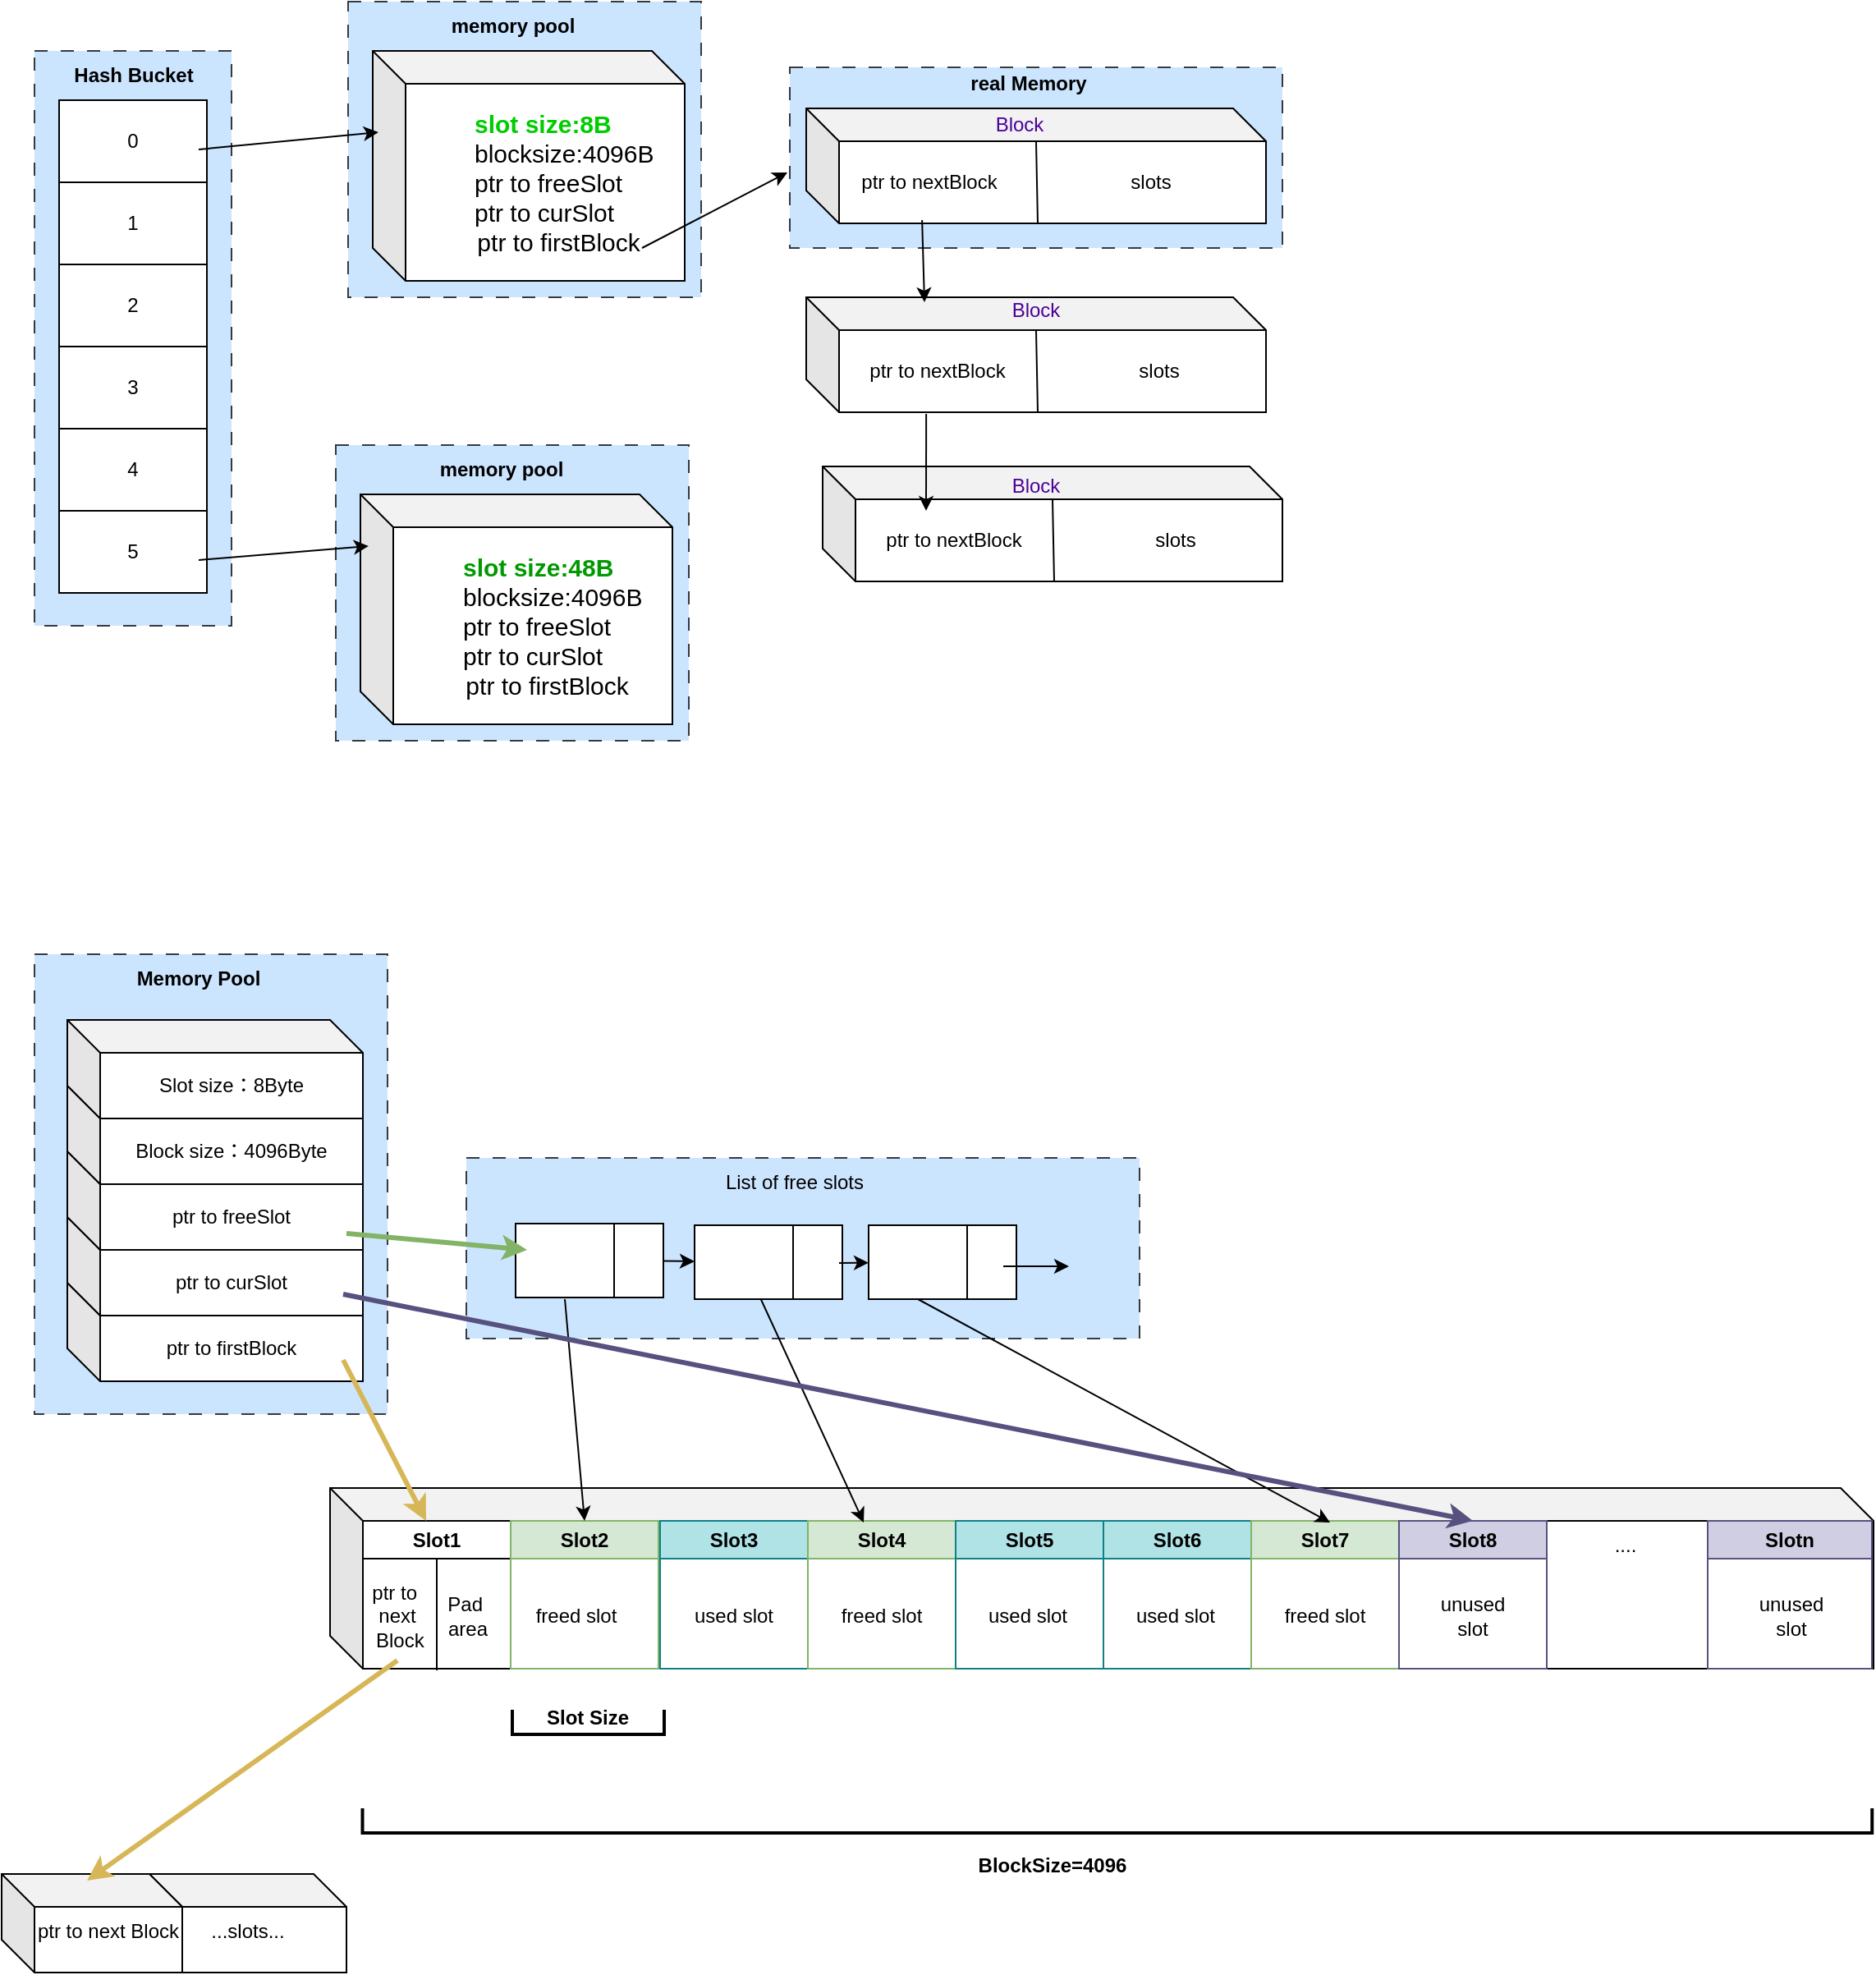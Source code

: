 <mxfile version="26.2.14">
  <diagram name="Page-1" id="68UhMEflulMoAvJQQZpr">
    <mxGraphModel dx="1023" dy="1110" grid="1" gridSize="10" guides="1" tooltips="1" connect="1" arrows="1" fold="1" page="1" pageScale="1" pageWidth="850" pageHeight="1100" math="0" shadow="0">
      <root>
        <mxCell id="0" />
        <mxCell id="1" parent="0" />
        <mxCell id="1545ABVTpnN0l0uN4MO6-4" value="" style="rounded=0;whiteSpace=wrap;html=1;dashed=1;dashPattern=8 8;fillColor=#cce5ff;strokeColor=#36393d;" parent="1" vertex="1">
          <mxGeometry x="60" y="80" width="120" height="350" as="geometry" />
        </mxCell>
        <mxCell id="1545ABVTpnN0l0uN4MO6-5" value="0" style="rounded=0;whiteSpace=wrap;html=1;" parent="1" vertex="1">
          <mxGeometry x="75" y="110" width="90" height="50" as="geometry" />
        </mxCell>
        <mxCell id="1545ABVTpnN0l0uN4MO6-8" value="1" style="rounded=0;whiteSpace=wrap;html=1;" parent="1" vertex="1">
          <mxGeometry x="75" y="160" width="90" height="50" as="geometry" />
        </mxCell>
        <mxCell id="1545ABVTpnN0l0uN4MO6-9" value="2" style="rounded=0;whiteSpace=wrap;html=1;" parent="1" vertex="1">
          <mxGeometry x="75" y="210" width="90" height="50" as="geometry" />
        </mxCell>
        <mxCell id="1545ABVTpnN0l0uN4MO6-10" value="3" style="rounded=0;whiteSpace=wrap;html=1;" parent="1" vertex="1">
          <mxGeometry x="75" y="260" width="90" height="50" as="geometry" />
        </mxCell>
        <mxCell id="1545ABVTpnN0l0uN4MO6-11" value="4" style="rounded=0;whiteSpace=wrap;html=1;" parent="1" vertex="1">
          <mxGeometry x="75" y="310" width="90" height="50" as="geometry" />
        </mxCell>
        <mxCell id="1545ABVTpnN0l0uN4MO6-12" value="&lt;b&gt;Hash Bucket&lt;/b&gt;" style="text;html=1;align=center;verticalAlign=middle;resizable=0;points=[];autosize=1;strokeColor=none;fillColor=none;" parent="1" vertex="1">
          <mxGeometry x="70" y="80" width="100" height="30" as="geometry" />
        </mxCell>
        <mxCell id="1545ABVTpnN0l0uN4MO6-13" value="5" style="rounded=0;whiteSpace=wrap;html=1;" parent="1" vertex="1">
          <mxGeometry x="75" y="360" width="90" height="50" as="geometry" />
        </mxCell>
        <mxCell id="1545ABVTpnN0l0uN4MO6-18" value="" style="rounded=0;whiteSpace=wrap;html=1;dashed=1;dashPattern=8 8;strokeColor=#36393d;align=center;verticalAlign=middle;fontFamily=Helvetica;fontSize=12;fillColor=#cce5ff;" parent="1" vertex="1">
          <mxGeometry x="251" y="50" width="215" height="180" as="geometry" />
        </mxCell>
        <mxCell id="1545ABVTpnN0l0uN4MO6-19" value="&lt;blockquote style=&quot;margin: 0 0 0 40px; border: none; padding: 0px;&quot;&gt;&lt;font style=&quot;font-size: 15px;&quot;&gt;&lt;b&gt;&lt;font style=&quot;color: rgb(0, 204, 0);&quot;&gt;&lt;span style=&quot;background-color: transparent;&quot;&gt;slot&lt;/span&gt; size:8B&lt;/font&gt;&lt;/b&gt;&lt;br&gt;blocksize:4096B&lt;br&gt;ptr to freeSlot&lt;br&gt;ptr to c&lt;span style=&quot;background-color: transparent; color: light-dark(rgb(0, 0, 0), rgb(255, 255, 255));&quot;&gt;urSlot&lt;/span&gt;&lt;/font&gt;&lt;/blockquote&gt;&lt;div&gt;&lt;font style=&quot;font-size: 15px;&quot;&gt;&lt;span style=&quot;white-space: pre;&quot;&gt;&#x9;&lt;/span&gt;&amp;nbsp; ptr to firstBlock&lt;/font&gt;&lt;/div&gt;" style="shape=cube;whiteSpace=wrap;html=1;boundedLbl=1;backgroundOutline=1;darkOpacity=0.05;darkOpacity2=0.1;rounded=0;strokeColor=default;align=left;verticalAlign=middle;fontFamily=Helvetica;fontSize=12;fontColor=default;fillColor=default;" parent="1" vertex="1">
          <mxGeometry x="266" y="80" width="190" height="140" as="geometry" />
        </mxCell>
        <mxCell id="1545ABVTpnN0l0uN4MO6-20" value="&lt;b&gt;memory pool&lt;/b&gt;" style="text;html=1;align=center;verticalAlign=middle;resizable=0;points=[];autosize=1;strokeColor=none;fillColor=none;fontFamily=Helvetica;fontSize=12;fontColor=default;" parent="1" vertex="1">
          <mxGeometry x="301" y="50" width="100" height="30" as="geometry" />
        </mxCell>
        <mxCell id="1545ABVTpnN0l0uN4MO6-21" value="" style="rounded=0;whiteSpace=wrap;html=1;dashed=1;dashPattern=8 8;strokeColor=#36393d;align=center;verticalAlign=middle;fontFamily=Helvetica;fontSize=12;fillColor=#cce5ff;" parent="1" vertex="1">
          <mxGeometry x="520" y="90" width="300" height="110" as="geometry" />
        </mxCell>
        <mxCell id="1545ABVTpnN0l0uN4MO6-22" value="&lt;b&gt;real Memory&lt;/b&gt;" style="text;html=1;align=center;verticalAlign=middle;resizable=0;points=[];autosize=1;strokeColor=none;fillColor=none;fontFamily=Helvetica;fontSize=12;fontColor=default;" parent="1" vertex="1">
          <mxGeometry x="620" y="85" width="90" height="30" as="geometry" />
        </mxCell>
        <mxCell id="1545ABVTpnN0l0uN4MO6-33" value="" style="shape=cube;whiteSpace=wrap;html=1;boundedLbl=1;backgroundOutline=1;darkOpacity=0.05;darkOpacity2=0.1;rounded=0;strokeColor=default;align=center;verticalAlign=middle;fontFamily=Helvetica;fontSize=12;fontColor=default;fillColor=default;" parent="1" vertex="1">
          <mxGeometry x="530" y="115" width="280" height="70" as="geometry" />
        </mxCell>
        <mxCell id="1545ABVTpnN0l0uN4MO6-36" value="" style="endArrow=none;html=1;rounded=0;fontFamily=Helvetica;fontSize=12;fontColor=default;" parent="1" edge="1">
          <mxGeometry width="50" height="50" relative="1" as="geometry">
            <mxPoint x="671" y="185" as="sourcePoint" />
            <mxPoint x="670" y="135" as="targetPoint" />
          </mxGeometry>
        </mxCell>
        <mxCell id="1545ABVTpnN0l0uN4MO6-37" value="ptr to nextBlock" style="text;html=1;align=center;verticalAlign=middle;whiteSpace=wrap;rounded=0;fontFamily=Helvetica;fontSize=12;fontColor=default;" parent="1" vertex="1">
          <mxGeometry x="560" y="145" width="90" height="30" as="geometry" />
        </mxCell>
        <mxCell id="1545ABVTpnN0l0uN4MO6-38" value="slots" style="text;html=1;align=center;verticalAlign=middle;whiteSpace=wrap;rounded=0;fontFamily=Helvetica;fontSize=12;fontColor=default;" parent="1" vertex="1">
          <mxGeometry x="710" y="145" width="60" height="30" as="geometry" />
        </mxCell>
        <mxCell id="1545ABVTpnN0l0uN4MO6-39" value="" style="shape=cube;whiteSpace=wrap;html=1;boundedLbl=1;backgroundOutline=1;darkOpacity=0.05;darkOpacity2=0.1;rounded=0;strokeColor=default;align=center;verticalAlign=middle;fontFamily=Helvetica;fontSize=12;fontColor=default;fillColor=default;" parent="1" vertex="1">
          <mxGeometry x="530" y="230" width="280" height="70" as="geometry" />
        </mxCell>
        <mxCell id="1545ABVTpnN0l0uN4MO6-40" value="" style="endArrow=none;html=1;rounded=0;fontFamily=Helvetica;fontSize=12;fontColor=default;" parent="1" edge="1">
          <mxGeometry width="50" height="50" relative="1" as="geometry">
            <mxPoint x="671" y="300" as="sourcePoint" />
            <mxPoint x="670" y="250" as="targetPoint" />
          </mxGeometry>
        </mxCell>
        <mxCell id="1545ABVTpnN0l0uN4MO6-41" value="ptr to nextBlock" style="text;html=1;align=center;verticalAlign=middle;whiteSpace=wrap;rounded=0;fontFamily=Helvetica;fontSize=12;fontColor=default;" parent="1" vertex="1">
          <mxGeometry x="565" y="260" width="90" height="30" as="geometry" />
        </mxCell>
        <mxCell id="1545ABVTpnN0l0uN4MO6-42" value="slots" style="text;html=1;align=center;verticalAlign=middle;whiteSpace=wrap;rounded=0;fontFamily=Helvetica;fontSize=12;fontColor=default;" parent="1" vertex="1">
          <mxGeometry x="715" y="260" width="60" height="30" as="geometry" />
        </mxCell>
        <mxCell id="1545ABVTpnN0l0uN4MO6-43" value="" style="shape=cube;whiteSpace=wrap;html=1;boundedLbl=1;backgroundOutline=1;darkOpacity=0.05;darkOpacity2=0.1;rounded=0;strokeColor=default;align=center;verticalAlign=middle;fontFamily=Helvetica;fontSize=12;fontColor=default;fillColor=default;" parent="1" vertex="1">
          <mxGeometry x="540" y="333" width="280" height="70" as="geometry" />
        </mxCell>
        <mxCell id="1545ABVTpnN0l0uN4MO6-44" value="" style="endArrow=none;html=1;rounded=0;fontFamily=Helvetica;fontSize=12;fontColor=default;" parent="1" edge="1">
          <mxGeometry width="50" height="50" relative="1" as="geometry">
            <mxPoint x="681" y="403" as="sourcePoint" />
            <mxPoint x="680" y="353" as="targetPoint" />
          </mxGeometry>
        </mxCell>
        <mxCell id="1545ABVTpnN0l0uN4MO6-45" value="ptr to nextBlock" style="text;html=1;align=center;verticalAlign=middle;whiteSpace=wrap;rounded=0;fontFamily=Helvetica;fontSize=12;fontColor=default;" parent="1" vertex="1">
          <mxGeometry x="575" y="363" width="90" height="30" as="geometry" />
        </mxCell>
        <mxCell id="1545ABVTpnN0l0uN4MO6-46" value="slots" style="text;html=1;align=center;verticalAlign=middle;whiteSpace=wrap;rounded=0;fontFamily=Helvetica;fontSize=12;fontColor=default;" parent="1" vertex="1">
          <mxGeometry x="725" y="363" width="60" height="30" as="geometry" />
        </mxCell>
        <mxCell id="1545ABVTpnN0l0uN4MO6-48" value="" style="endArrow=classic;html=1;rounded=0;fontFamily=Helvetica;fontSize=12;fontColor=default;exitX=0.252;exitY=0.971;exitDx=0;exitDy=0;exitPerimeter=0;" parent="1" source="1545ABVTpnN0l0uN4MO6-33" edge="1">
          <mxGeometry width="50" height="50" relative="1" as="geometry">
            <mxPoint x="580" y="240" as="sourcePoint" />
            <mxPoint x="602" y="233" as="targetPoint" />
            <Array as="points" />
          </mxGeometry>
        </mxCell>
        <mxCell id="1545ABVTpnN0l0uN4MO6-52" value="" style="endArrow=classic;html=1;rounded=0;fontFamily=Helvetica;fontSize=12;fontColor=default;exitX=0.261;exitY=1.014;exitDx=0;exitDy=0;exitPerimeter=0;entryX=0.225;entryY=0.386;entryDx=0;entryDy=0;entryPerimeter=0;" parent="1" source="1545ABVTpnN0l0uN4MO6-39" target="1545ABVTpnN0l0uN4MO6-43" edge="1">
          <mxGeometry width="50" height="50" relative="1" as="geometry">
            <mxPoint x="590" y="330" as="sourcePoint" />
            <mxPoint x="640" y="280" as="targetPoint" />
          </mxGeometry>
        </mxCell>
        <mxCell id="1545ABVTpnN0l0uN4MO6-53" value="" style="endArrow=classic;html=1;rounded=0;fontFamily=Helvetica;fontSize=12;fontColor=default;entryX=-0.005;entryY=0.582;entryDx=0;entryDy=0;entryPerimeter=0;" parent="1" target="1545ABVTpnN0l0uN4MO6-21" edge="1">
          <mxGeometry width="50" height="50" relative="1" as="geometry">
            <mxPoint x="430" y="200" as="sourcePoint" />
            <mxPoint x="480" y="150" as="targetPoint" />
          </mxGeometry>
        </mxCell>
        <mxCell id="1545ABVTpnN0l0uN4MO6-56" value="" style="endArrow=classic;html=1;rounded=0;fontFamily=Helvetica;fontSize=12;fontColor=default;entryX=0.018;entryY=0.354;entryDx=0;entryDy=0;entryPerimeter=0;" parent="1" target="1545ABVTpnN0l0uN4MO6-19" edge="1">
          <mxGeometry width="50" height="50" relative="1" as="geometry">
            <mxPoint x="160" y="140" as="sourcePoint" />
            <mxPoint x="210" y="90" as="targetPoint" />
          </mxGeometry>
        </mxCell>
        <mxCell id="1545ABVTpnN0l0uN4MO6-57" value="" style="rounded=0;whiteSpace=wrap;html=1;dashed=1;dashPattern=8 8;strokeColor=#36393d;align=center;verticalAlign=middle;fontFamily=Helvetica;fontSize=12;fillColor=#cce5ff;" parent="1" vertex="1">
          <mxGeometry x="243.5" y="320" width="215" height="180" as="geometry" />
        </mxCell>
        <mxCell id="1545ABVTpnN0l0uN4MO6-58" value="&lt;blockquote style=&quot;margin: 0 0 0 40px; border: none; padding: 0px;&quot;&gt;&lt;font style=&quot;font-size: 15px;&quot;&gt;&lt;b&gt;&lt;font style=&quot;color: rgb(0, 153, 0);&quot;&gt;&lt;span style=&quot;background-color: transparent;&quot;&gt;slot&lt;/span&gt; size:48B&lt;/font&gt;&lt;/b&gt;&lt;br&gt;blocksize:4096B&lt;br&gt;ptr to freeSlot&lt;br&gt;ptr to c&lt;span style=&quot;background-color: transparent; color: light-dark(rgb(0, 0, 0), rgb(255, 255, 255));&quot;&gt;urSlot&lt;/span&gt;&lt;/font&gt;&lt;/blockquote&gt;&lt;div&gt;&lt;font style=&quot;font-size: 15px;&quot;&gt;&lt;span style=&quot;white-space: pre;&quot;&gt;&#x9;&lt;/span&gt;&amp;nbsp; ptr to firstBlock&lt;/font&gt;&lt;/div&gt;" style="shape=cube;whiteSpace=wrap;html=1;boundedLbl=1;backgroundOutline=1;darkOpacity=0.05;darkOpacity2=0.1;rounded=0;strokeColor=default;align=left;verticalAlign=middle;fontFamily=Helvetica;fontSize=12;fontColor=default;fillColor=default;" parent="1" vertex="1">
          <mxGeometry x="258.5" y="350" width="190" height="140" as="geometry" />
        </mxCell>
        <mxCell id="1545ABVTpnN0l0uN4MO6-59" value="&lt;b&gt;memory pool&lt;/b&gt;" style="text;html=1;align=center;verticalAlign=middle;resizable=0;points=[];autosize=1;strokeColor=none;fillColor=none;fontFamily=Helvetica;fontSize=12;fontColor=default;" parent="1" vertex="1">
          <mxGeometry x="293.5" y="320" width="100" height="30" as="geometry" />
        </mxCell>
        <mxCell id="1545ABVTpnN0l0uN4MO6-61" value="" style="endArrow=classic;html=1;rounded=0;fontFamily=Helvetica;fontSize=12;fontColor=default;entryX=0.026;entryY=0.225;entryDx=0;entryDy=0;entryPerimeter=0;" parent="1" target="1545ABVTpnN0l0uN4MO6-58" edge="1">
          <mxGeometry width="50" height="50" relative="1" as="geometry">
            <mxPoint x="160" y="390" as="sourcePoint" />
            <mxPoint x="210" y="340" as="targetPoint" />
          </mxGeometry>
        </mxCell>
        <mxCell id="1545ABVTpnN0l0uN4MO6-62" value="&lt;font style=&quot;color: rgb(76, 0, 153);&quot;&gt;Block&lt;/font&gt;" style="text;html=1;align=center;verticalAlign=middle;whiteSpace=wrap;rounded=0;fontFamily=Helvetica;fontSize=12;fontColor=default;" parent="1" vertex="1">
          <mxGeometry x="630" y="110" width="60" height="30" as="geometry" />
        </mxCell>
        <mxCell id="1545ABVTpnN0l0uN4MO6-63" value="&lt;font style=&quot;color: rgb(76, 0, 153);&quot;&gt;Block&lt;/font&gt;" style="text;html=1;align=center;verticalAlign=middle;whiteSpace=wrap;rounded=0;fontFamily=Helvetica;fontSize=12;fontColor=default;" parent="1" vertex="1">
          <mxGeometry x="640" y="223" width="60" height="30" as="geometry" />
        </mxCell>
        <mxCell id="1545ABVTpnN0l0uN4MO6-64" value="&lt;font style=&quot;color: rgb(76, 0, 153);&quot;&gt;Block&lt;/font&gt;" style="text;html=1;align=center;verticalAlign=middle;whiteSpace=wrap;rounded=0;fontFamily=Helvetica;fontSize=12;fontColor=default;" parent="1" vertex="1">
          <mxGeometry x="640" y="330" width="60" height="30" as="geometry" />
        </mxCell>
        <mxCell id="rmR2JwyXD1AsNj4J_408-1" value="" style="rounded=0;whiteSpace=wrap;html=1;dashed=1;dashPattern=8 8;strokeColor=#36393d;align=center;verticalAlign=middle;fontFamily=Helvetica;fontSize=12;fillColor=#cce5ff;" parent="1" vertex="1">
          <mxGeometry x="60" y="630" width="215" height="280" as="geometry" />
        </mxCell>
        <mxCell id="rmR2JwyXD1AsNj4J_408-2" value="ptr to firstBlock" style="shape=cube;whiteSpace=wrap;html=1;boundedLbl=1;backgroundOutline=1;darkOpacity=0.05;darkOpacity2=0.1;" parent="1" vertex="1">
          <mxGeometry x="80" y="830" width="180" height="60" as="geometry" />
        </mxCell>
        <mxCell id="rmR2JwyXD1AsNj4J_408-3" value="ptr to curSlot" style="shape=cube;whiteSpace=wrap;html=1;boundedLbl=1;backgroundOutline=1;darkOpacity=0.05;darkOpacity2=0.1;" parent="1" vertex="1">
          <mxGeometry x="80" y="790" width="180" height="60" as="geometry" />
        </mxCell>
        <mxCell id="rmR2JwyXD1AsNj4J_408-4" value="ptr to freeSlot" style="shape=cube;whiteSpace=wrap;html=1;boundedLbl=1;backgroundOutline=1;darkOpacity=0.05;darkOpacity2=0.1;" parent="1" vertex="1">
          <mxGeometry x="80" y="750" width="180" height="60" as="geometry" />
        </mxCell>
        <mxCell id="rmR2JwyXD1AsNj4J_408-5" value="Block size：4096Byte" style="shape=cube;whiteSpace=wrap;html=1;boundedLbl=1;backgroundOutline=1;darkOpacity=0.05;darkOpacity2=0.1;" parent="1" vertex="1">
          <mxGeometry x="80" y="710" width="180" height="60" as="geometry" />
        </mxCell>
        <mxCell id="rmR2JwyXD1AsNj4J_408-6" value="Slot size：8Byte" style="shape=cube;whiteSpace=wrap;html=1;boundedLbl=1;backgroundOutline=1;darkOpacity=0.05;darkOpacity2=0.1;" parent="1" vertex="1">
          <mxGeometry x="80" y="670" width="180" height="60" as="geometry" />
        </mxCell>
        <mxCell id="rmR2JwyXD1AsNj4J_408-7" value="Memory Pool" style="text;html=1;align=center;verticalAlign=middle;whiteSpace=wrap;rounded=0;fontStyle=1" parent="1" vertex="1">
          <mxGeometry x="120" y="630" width="80" height="30" as="geometry" />
        </mxCell>
        <mxCell id="rmR2JwyXD1AsNj4J_408-8" value="" style="rounded=0;whiteSpace=wrap;html=1;dashed=1;dashPattern=8 8;strokeColor=#36393d;align=center;verticalAlign=middle;fontFamily=Helvetica;fontSize=12;fillColor=#cce5ff;" parent="1" vertex="1">
          <mxGeometry x="323" y="754" width="410" height="110" as="geometry" />
        </mxCell>
        <mxCell id="rmR2JwyXD1AsNj4J_408-9" value="" style="rounded=0;whiteSpace=wrap;html=1;" parent="1" vertex="1">
          <mxGeometry x="353" y="794" width="60" height="45" as="geometry" />
        </mxCell>
        <mxCell id="rmR2JwyXD1AsNj4J_408-10" value="List of free slots" style="text;html=1;align=center;verticalAlign=middle;whiteSpace=wrap;rounded=0;" parent="1" vertex="1">
          <mxGeometry x="473" y="754" width="100" height="30" as="geometry" />
        </mxCell>
        <mxCell id="rmR2JwyXD1AsNj4J_408-11" value="" style="rounded=0;whiteSpace=wrap;html=1;" parent="1" vertex="1">
          <mxGeometry x="413" y="794" width="30" height="45" as="geometry" />
        </mxCell>
        <mxCell id="rmR2JwyXD1AsNj4J_408-38" value="" style="shape=cube;whiteSpace=wrap;html=1;boundedLbl=1;backgroundOutline=1;darkOpacity=0.05;darkOpacity2=0.1;" parent="1" vertex="1">
          <mxGeometry x="240" y="955" width="940" height="110" as="geometry" />
        </mxCell>
        <mxCell id="rmR2JwyXD1AsNj4J_408-40" value="Slot1" style="swimlane;whiteSpace=wrap;html=1;" parent="1" vertex="1">
          <mxGeometry x="260" y="975" width="90" height="90" as="geometry">
            <mxRectangle x="260" y="1120" width="70" height="30" as="alternateBounds" />
          </mxGeometry>
        </mxCell>
        <mxCell id="rmR2JwyXD1AsNj4J_408-45" value="Slot2" style="swimlane;whiteSpace=wrap;html=1;fillColor=#d5e8d4;strokeColor=#82b366;" parent="1" vertex="1">
          <mxGeometry x="350" y="975" width="90" height="90" as="geometry">
            <mxRectangle x="260" y="1120" width="70" height="30" as="alternateBounds" />
          </mxGeometry>
        </mxCell>
        <mxCell id="rmR2JwyXD1AsNj4J_408-62" value="freed slot" style="text;html=1;align=center;verticalAlign=middle;whiteSpace=wrap;rounded=0;" parent="rmR2JwyXD1AsNj4J_408-45" vertex="1">
          <mxGeometry x="10" y="43" width="60" height="30" as="geometry" />
        </mxCell>
        <mxCell id="rmR2JwyXD1AsNj4J_408-46" value="Slot3" style="swimlane;whiteSpace=wrap;html=1;fillColor=#b0e3e6;strokeColor=#0e8088;" parent="1" vertex="1">
          <mxGeometry x="441" y="975" width="90" height="90" as="geometry">
            <mxRectangle x="260" y="1120" width="70" height="30" as="alternateBounds" />
          </mxGeometry>
        </mxCell>
        <mxCell id="rmR2JwyXD1AsNj4J_408-63" value="used slot" style="text;html=1;align=center;verticalAlign=middle;whiteSpace=wrap;rounded=0;" parent="rmR2JwyXD1AsNj4J_408-46" vertex="1">
          <mxGeometry x="15" y="43" width="60" height="30" as="geometry" />
        </mxCell>
        <mxCell id="rmR2JwyXD1AsNj4J_408-47" value="Slot4" style="swimlane;whiteSpace=wrap;html=1;startSize=23;fillColor=#d5e8d4;strokeColor=#82b366;" parent="1" vertex="1">
          <mxGeometry x="531" y="975" width="90" height="90" as="geometry">
            <mxRectangle x="260" y="1120" width="70" height="30" as="alternateBounds" />
          </mxGeometry>
        </mxCell>
        <mxCell id="rmR2JwyXD1AsNj4J_408-64" value="freed slot" style="text;html=1;align=center;verticalAlign=middle;whiteSpace=wrap;rounded=0;" parent="rmR2JwyXD1AsNj4J_408-47" vertex="1">
          <mxGeometry x="15" y="42.5" width="60" height="30" as="geometry" />
        </mxCell>
        <mxCell id="rmR2JwyXD1AsNj4J_408-48" value="Slot5" style="swimlane;whiteSpace=wrap;html=1;startSize=23;fillColor=#b0e3e6;strokeColor=#0e8088;" parent="1" vertex="1">
          <mxGeometry x="621" y="975" width="90" height="90" as="geometry">
            <mxRectangle x="260" y="1120" width="70" height="30" as="alternateBounds" />
          </mxGeometry>
        </mxCell>
        <mxCell id="rmR2JwyXD1AsNj4J_408-65" value="used slot" style="text;html=1;align=center;verticalAlign=middle;whiteSpace=wrap;rounded=0;" parent="rmR2JwyXD1AsNj4J_408-48" vertex="1">
          <mxGeometry x="14" y="42.5" width="60" height="30" as="geometry" />
        </mxCell>
        <mxCell id="rmR2JwyXD1AsNj4J_408-49" value="Slot6" style="swimlane;whiteSpace=wrap;html=1;startSize=23;fillColor=#b0e3e6;strokeColor=#0e8088;" parent="1" vertex="1">
          <mxGeometry x="711" y="975" width="90" height="90" as="geometry">
            <mxRectangle x="260" y="1120" width="70" height="30" as="alternateBounds" />
          </mxGeometry>
        </mxCell>
        <mxCell id="rmR2JwyXD1AsNj4J_408-66" value="used slot" style="text;html=1;align=center;verticalAlign=middle;whiteSpace=wrap;rounded=0;" parent="rmR2JwyXD1AsNj4J_408-49" vertex="1">
          <mxGeometry x="14" y="42.5" width="60" height="30" as="geometry" />
        </mxCell>
        <mxCell id="rmR2JwyXD1AsNj4J_408-50" value="Slot7" style="swimlane;whiteSpace=wrap;html=1;fillColor=#d5e8d4;strokeColor=#82b366;" parent="1" vertex="1">
          <mxGeometry x="801" y="975" width="90" height="90" as="geometry">
            <mxRectangle x="260" y="1120" width="70" height="30" as="alternateBounds" />
          </mxGeometry>
        </mxCell>
        <mxCell id="rmR2JwyXD1AsNj4J_408-67" value="freed slot" style="text;html=1;align=center;verticalAlign=middle;whiteSpace=wrap;rounded=0;" parent="rmR2JwyXD1AsNj4J_408-50" vertex="1">
          <mxGeometry x="15" y="43" width="60" height="30" as="geometry" />
        </mxCell>
        <mxCell id="rmR2JwyXD1AsNj4J_408-51" value="Slot8" style="swimlane;whiteSpace=wrap;html=1;fillColor=#d0cee2;strokeColor=#56517e;" parent="1" vertex="1">
          <mxGeometry x="891" y="975" width="90" height="90" as="geometry">
            <mxRectangle x="260" y="1120" width="70" height="30" as="alternateBounds" />
          </mxGeometry>
        </mxCell>
        <mxCell id="rmR2JwyXD1AsNj4J_408-52" value="Slotn" style="swimlane;whiteSpace=wrap;html=1;fillColor=#d0cee2;strokeColor=#56517e;" parent="1" vertex="1">
          <mxGeometry x="1079" y="975" width="100" height="90" as="geometry">
            <mxRectangle x="260" y="1120" width="70" height="30" as="alternateBounds" />
          </mxGeometry>
        </mxCell>
        <mxCell id="rmR2JwyXD1AsNj4J_408-69" value="unused slot" style="text;html=1;align=center;verticalAlign=middle;whiteSpace=wrap;rounded=0;" parent="rmR2JwyXD1AsNj4J_408-52" vertex="1">
          <mxGeometry x="21" y="42.5" width="60" height="30" as="geometry" />
        </mxCell>
        <mxCell id="rmR2JwyXD1AsNj4J_408-53" value="...." style="text;html=1;align=center;verticalAlign=middle;whiteSpace=wrap;rounded=0;" parent="1" vertex="1">
          <mxGeometry x="999" y="975" width="60" height="30" as="geometry" />
        </mxCell>
        <mxCell id="rmR2JwyXD1AsNj4J_408-54" value="" style="rounded=0;whiteSpace=wrap;html=1;" parent="1" vertex="1">
          <mxGeometry x="462" y="795" width="60" height="45" as="geometry" />
        </mxCell>
        <mxCell id="rmR2JwyXD1AsNj4J_408-55" value="" style="rounded=0;whiteSpace=wrap;html=1;" parent="1" vertex="1">
          <mxGeometry x="522" y="795" width="30" height="45" as="geometry" />
        </mxCell>
        <mxCell id="rmR2JwyXD1AsNj4J_408-56" value="" style="rounded=0;whiteSpace=wrap;html=1;" parent="1" vertex="1">
          <mxGeometry x="568" y="795" width="60" height="45" as="geometry" />
        </mxCell>
        <mxCell id="rmR2JwyXD1AsNj4J_408-57" value="" style="rounded=0;whiteSpace=wrap;html=1;" parent="1" vertex="1">
          <mxGeometry x="628" y="795" width="30" height="45" as="geometry" />
        </mxCell>
        <mxCell id="rmR2JwyXD1AsNj4J_408-59" value="" style="endArrow=none;html=1;rounded=0;" parent="1" edge="1">
          <mxGeometry width="50" height="50" relative="1" as="geometry">
            <mxPoint x="305" y="1066" as="sourcePoint" />
            <mxPoint x="305" y="998" as="targetPoint" />
          </mxGeometry>
        </mxCell>
        <mxCell id="rmR2JwyXD1AsNj4J_408-60" value="ptr to&amp;nbsp;&lt;div&gt;next&lt;/div&gt;&lt;div&gt;&amp;nbsp;Block&lt;/div&gt;" style="text;html=1;align=center;verticalAlign=middle;whiteSpace=wrap;rounded=0;" parent="1" vertex="1">
          <mxGeometry x="251" y="1005" width="60" height="55" as="geometry" />
        </mxCell>
        <mxCell id="rmR2JwyXD1AsNj4J_408-61" value="Pad&amp;nbsp;&lt;div&gt;area&lt;/div&gt;" style="text;html=1;align=center;verticalAlign=middle;whiteSpace=wrap;rounded=0;" parent="1" vertex="1">
          <mxGeometry x="293.5" y="1017.5" width="60" height="30" as="geometry" />
        </mxCell>
        <mxCell id="rmR2JwyXD1AsNj4J_408-68" value="unused slot" style="text;html=1;align=center;verticalAlign=middle;whiteSpace=wrap;rounded=0;" parent="1" vertex="1">
          <mxGeometry x="906" y="1017.5" width="60" height="30" as="geometry" />
        </mxCell>
        <mxCell id="rmR2JwyXD1AsNj4J_408-70" value="" style="strokeWidth=2;html=1;shape=mxgraph.flowchart.annotation_1;align=left;pointerEvents=1;rotation=-90;" parent="1" vertex="1">
          <mxGeometry x="389.75" y="1051.25" width="15" height="92.5" as="geometry" />
        </mxCell>
        <mxCell id="rmR2JwyXD1AsNj4J_408-71" value="&lt;b&gt;Slot Size&lt;/b&gt;" style="text;html=1;align=center;verticalAlign=middle;whiteSpace=wrap;rounded=0;" parent="1" vertex="1">
          <mxGeometry x="367.25" y="1080" width="60" height="30" as="geometry" />
        </mxCell>
        <mxCell id="rmR2JwyXD1AsNj4J_408-72" value="" style="strokeWidth=2;html=1;shape=mxgraph.flowchart.annotation_1;align=left;pointerEvents=1;rotation=-90;" parent="1" vertex="1">
          <mxGeometry x="711.94" y="697.82" width="15" height="919.37" as="geometry" />
        </mxCell>
        <mxCell id="rmR2JwyXD1AsNj4J_408-73" value="&lt;b&gt;BlockSize=4096&lt;/b&gt;" style="text;html=1;align=center;verticalAlign=middle;whiteSpace=wrap;rounded=0;" parent="1" vertex="1">
          <mxGeometry x="650" y="1170" width="60" height="30" as="geometry" />
        </mxCell>
        <mxCell id="rmR2JwyXD1AsNj4J_408-75" value="" style="endArrow=classic;html=1;rounded=0;entryX=0.117;entryY=0.356;entryDx=0;entryDy=0;entryPerimeter=0;fillColor=#d5e8d4;strokeColor=#82b366;strokeWidth=3;" parent="1" target="rmR2JwyXD1AsNj4J_408-9" edge="1">
          <mxGeometry width="50" height="50" relative="1" as="geometry">
            <mxPoint x="250" y="800" as="sourcePoint" />
            <mxPoint x="300" y="750" as="targetPoint" />
          </mxGeometry>
        </mxCell>
        <mxCell id="rmR2JwyXD1AsNj4J_408-76" value="" style="endArrow=classic;html=1;rounded=0;entryX=0.5;entryY=0;entryDx=0;entryDy=0;" parent="1" target="rmR2JwyXD1AsNj4J_408-45" edge="1">
          <mxGeometry width="50" height="50" relative="1" as="geometry">
            <mxPoint x="383" y="840" as="sourcePoint" />
            <mxPoint x="430" y="790" as="targetPoint" />
          </mxGeometry>
        </mxCell>
        <mxCell id="rmR2JwyXD1AsNj4J_408-78" value="" style="endArrow=classic;html=1;rounded=0;" parent="1" source="rmR2JwyXD1AsNj4J_408-11" target="rmR2JwyXD1AsNj4J_408-54" edge="1">
          <mxGeometry width="50" height="50" relative="1" as="geometry">
            <mxPoint x="430" y="820" as="sourcePoint" />
            <mxPoint x="480" y="770" as="targetPoint" />
          </mxGeometry>
        </mxCell>
        <mxCell id="rmR2JwyXD1AsNj4J_408-79" value="" style="endArrow=classic;html=1;rounded=0;entryX=0.5;entryY=0;entryDx=0;entryDy=0;" parent="1" source="rmR2JwyXD1AsNj4J_408-54" edge="1">
          <mxGeometry width="50" height="50" relative="1" as="geometry">
            <mxPoint x="550" y="821" as="sourcePoint" />
            <mxPoint x="565" y="976" as="targetPoint" />
          </mxGeometry>
        </mxCell>
        <mxCell id="rmR2JwyXD1AsNj4J_408-80" value="" style="endArrow=classic;html=1;rounded=0;entryX=0.5;entryY=0;entryDx=0;entryDy=0;exitX=0.5;exitY=1;exitDx=0;exitDy=0;" parent="1" source="rmR2JwyXD1AsNj4J_408-56" edge="1">
          <mxGeometry width="50" height="50" relative="1" as="geometry">
            <mxPoint x="786" y="840" as="sourcePoint" />
            <mxPoint x="849" y="976" as="targetPoint" />
          </mxGeometry>
        </mxCell>
        <mxCell id="rmR2JwyXD1AsNj4J_408-81" value="" style="endArrow=classic;html=1;rounded=0;" parent="1" target="rmR2JwyXD1AsNj4J_408-56" edge="1">
          <mxGeometry width="50" height="50" relative="1" as="geometry">
            <mxPoint x="550" y="818" as="sourcePoint" />
            <mxPoint x="590" y="770" as="targetPoint" />
          </mxGeometry>
        </mxCell>
        <mxCell id="rmR2JwyXD1AsNj4J_408-82" value="" style="endArrow=classic;html=1;rounded=0;" parent="1" edge="1">
          <mxGeometry width="50" height="50" relative="1" as="geometry">
            <mxPoint x="650" y="820" as="sourcePoint" />
            <mxPoint x="690" y="820" as="targetPoint" />
          </mxGeometry>
        </mxCell>
        <mxCell id="rmR2JwyXD1AsNj4J_408-83" value="" style="endArrow=classic;html=1;rounded=0;entryX=0.5;entryY=0;entryDx=0;entryDy=0;fillColor=#d0cee2;strokeColor=#56517e;strokeWidth=3;" parent="1" target="rmR2JwyXD1AsNj4J_408-51" edge="1">
          <mxGeometry width="50" height="50" relative="1" as="geometry">
            <mxPoint x="248" y="837" as="sourcePoint" />
            <mxPoint x="358" y="847" as="targetPoint" />
          </mxGeometry>
        </mxCell>
        <mxCell id="rmR2JwyXD1AsNj4J_408-84" value="" style="endArrow=classic;html=1;rounded=0;entryX=0.428;entryY=0;entryDx=0;entryDy=0;entryPerimeter=0;fillColor=#fff2cc;strokeColor=#d6b656;strokeWidth=3;gradientColor=#ffd966;" parent="1" target="rmR2JwyXD1AsNj4J_408-40" edge="1">
          <mxGeometry width="50" height="50" relative="1" as="geometry">
            <mxPoint x="248" y="877" as="sourcePoint" />
            <mxPoint x="358" y="887" as="targetPoint" />
          </mxGeometry>
        </mxCell>
        <mxCell id="rmR2JwyXD1AsNj4J_408-85" value="" style="shape=cube;whiteSpace=wrap;html=1;boundedLbl=1;backgroundOutline=1;darkOpacity=0.05;darkOpacity2=0.1;" parent="1" vertex="1">
          <mxGeometry x="130" y="1190" width="120" height="60" as="geometry" />
        </mxCell>
        <mxCell id="rmR2JwyXD1AsNj4J_408-86" value="" style="shape=cube;whiteSpace=wrap;html=1;boundedLbl=1;backgroundOutline=1;darkOpacity=0.05;darkOpacity2=0.1;" parent="1" vertex="1">
          <mxGeometry x="40" y="1190" width="110" height="60" as="geometry" />
        </mxCell>
        <mxCell id="rmR2JwyXD1AsNj4J_408-87" value="ptr to next Block" style="text;html=1;align=center;verticalAlign=middle;whiteSpace=wrap;rounded=0;" parent="1" vertex="1">
          <mxGeometry x="60" y="1210" width="90" height="30" as="geometry" />
        </mxCell>
        <mxCell id="rmR2JwyXD1AsNj4J_408-88" value="...slots..." style="text;html=1;align=center;verticalAlign=middle;whiteSpace=wrap;rounded=0;" parent="1" vertex="1">
          <mxGeometry x="160" y="1210" width="60" height="30" as="geometry" />
        </mxCell>
        <mxCell id="rmR2JwyXD1AsNj4J_408-89" value="" style="endArrow=classic;html=1;rounded=0;entryX=0.473;entryY=0.067;entryDx=0;entryDy=0;entryPerimeter=0;fillColor=#fff2cc;strokeColor=#d6b656;strokeWidth=3;exitX=0.5;exitY=1;exitDx=0;exitDy=0;gradientColor=#ffd966;" parent="1" source="rmR2JwyXD1AsNj4J_408-60" target="rmR2JwyXD1AsNj4J_408-86" edge="1">
          <mxGeometry width="50" height="50" relative="1" as="geometry">
            <mxPoint x="258" y="1043" as="sourcePoint" />
            <mxPoint x="309" y="1141" as="targetPoint" />
          </mxGeometry>
        </mxCell>
      </root>
    </mxGraphModel>
  </diagram>
</mxfile>
